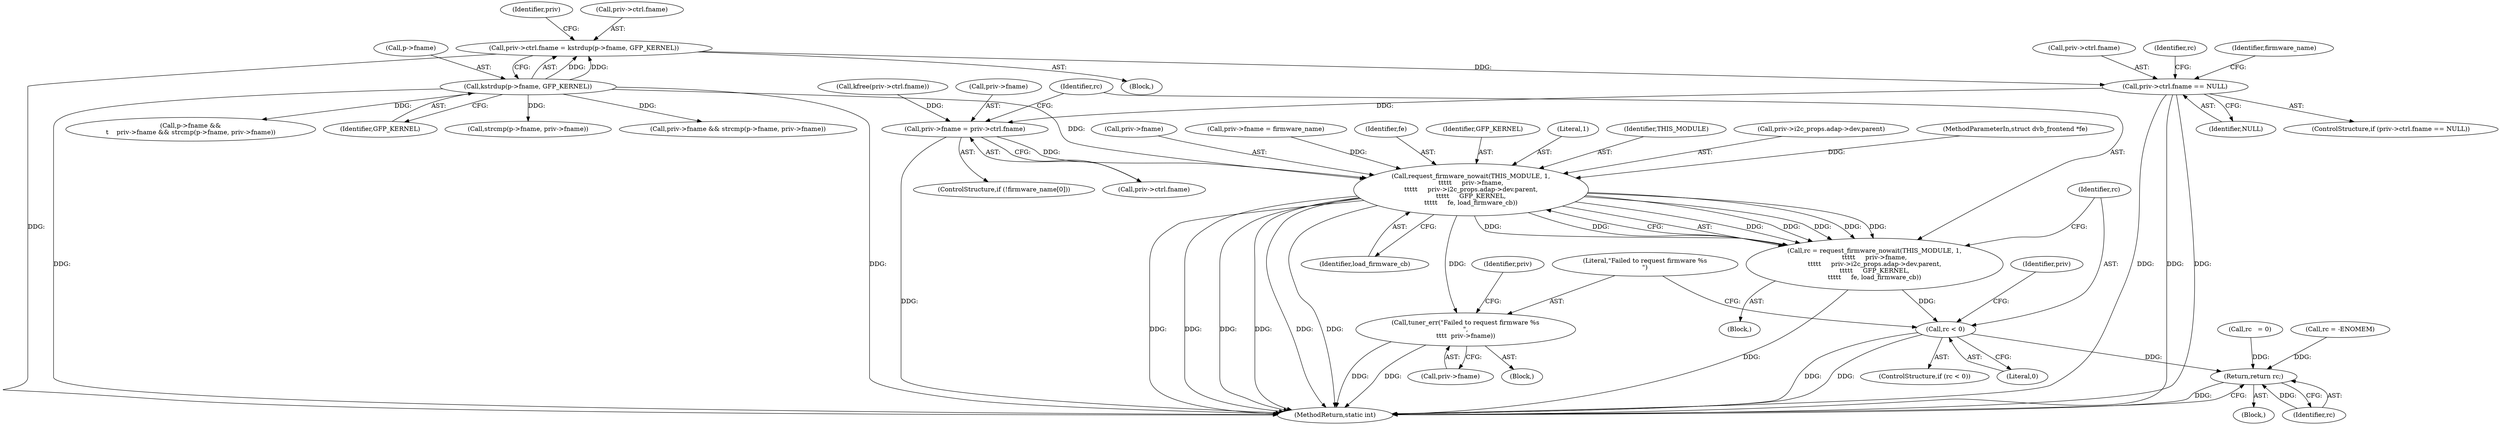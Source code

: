 digraph "0_linux_8dfbcc4351a0b6d2f2d77f367552f48ffefafe18@API" {
"1000149" [label="(Call,priv->ctrl.fname = kstrdup(p->fname, GFP_KERNEL))"];
"1000155" [label="(Call,kstrdup(p->fname, GFP_KERNEL))"];
"1000161" [label="(Call,priv->ctrl.fname == NULL)"];
"1000222" [label="(Call,priv->fname = priv->ctrl.fname)"];
"1000239" [label="(Call,request_firmware_nowait(THIS_MODULE, 1,\n\t\t\t\t\t     priv->fname,\n\t\t\t\t\t     priv->i2c_props.adap->dev.parent,\n\t\t\t\t\t     GFP_KERNEL,\n\t\t\t\t\t     fe, load_firmware_cb))"];
"1000237" [label="(Call,rc = request_firmware_nowait(THIS_MODULE, 1,\n\t\t\t\t\t     priv->fname,\n\t\t\t\t\t     priv->i2c_props.adap->dev.parent,\n\t\t\t\t\t     GFP_KERNEL,\n\t\t\t\t\t     fe, load_firmware_cb))"];
"1000258" [label="(Call,rc < 0)"];
"1000283" [label="(Return,return rc;)"];
"1000262" [label="(Call,tuner_err(\"Failed to request firmware %s\n\",\n\t\t\t\t  priv->fname))"];
"1000285" [label="(MethodReturn,static int)"];
"1000242" [label="(Call,priv->fname)"];
"1000284" [label="(Identifier,rc)"];
"1000164" [label="(Identifier,priv)"];
"1000105" [label="(Block,)"];
"1000178" [label="(Call,p->fname &&\n\t    priv->fname && strcmp(p->fname, priv->fname))"];
"1000237" [label="(Call,rc = request_firmware_nowait(THIS_MODULE, 1,\n\t\t\t\t\t     priv->fname,\n\t\t\t\t\t     priv->i2c_props.adap->dev.parent,\n\t\t\t\t\t     GFP_KERNEL,\n\t\t\t\t\t     fe, load_firmware_cb))"];
"1000264" [label="(Call,priv->fname)"];
"1000232" [label="(Call,priv->fname = firmware_name)"];
"1000222" [label="(Call,priv->fname = priv->ctrl.fname)"];
"1000223" [label="(Call,priv->fname)"];
"1000256" [label="(Identifier,load_firmware_cb)"];
"1000261" [label="(Block,)"];
"1000159" [label="(Identifier,GFP_KERNEL)"];
"1000149" [label="(Call,priv->ctrl.fname = kstrdup(p->fname, GFP_KERNEL))"];
"1000160" [label="(ControlStructure,if (priv->ctrl.fname == NULL))"];
"1000186" [label="(Call,strcmp(p->fname, priv->fname))"];
"1000155" [label="(Call,kstrdup(p->fname, GFP_KERNEL))"];
"1000255" [label="(Identifier,fe)"];
"1000169" [label="(Identifier,rc)"];
"1000283" [label="(Return,return rc;)"];
"1000258" [label="(Call,rc < 0)"];
"1000216" [label="(Block,)"];
"1000156" [label="(Call,p->fname)"];
"1000176" [label="(Identifier,firmware_name)"];
"1000275" [label="(Identifier,priv)"];
"1000150" [label="(Call,priv->ctrl.fname)"];
"1000162" [label="(Call,priv->ctrl.fname)"];
"1000260" [label="(Literal,0)"];
"1000226" [label="(Call,priv->ctrl.fname)"];
"1000117" [label="(Call,rc   = 0)"];
"1000148" [label="(Block,)"];
"1000167" [label="(Identifier,NULL)"];
"1000254" [label="(Identifier,GFP_KERNEL)"];
"1000241" [label="(Literal,1)"];
"1000269" [label="(Identifier,priv)"];
"1000238" [label="(Identifier,rc)"];
"1000240" [label="(Identifier,THIS_MODULE)"];
"1000245" [label="(Call,priv->i2c_props.adap->dev.parent)"];
"1000262" [label="(Call,tuner_err(\"Failed to request firmware %s\n\",\n\t\t\t\t  priv->fname))"];
"1000168" [label="(Call,rc = -ENOMEM)"];
"1000103" [label="(MethodParameterIn,struct dvb_frontend *fe)"];
"1000263" [label="(Literal,\"Failed to request firmware %s\n\")"];
"1000217" [label="(ControlStructure,if (!firmware_name[0]))"];
"1000259" [label="(Identifier,rc)"];
"1000257" [label="(ControlStructure,if (rc < 0))"];
"1000239" [label="(Call,request_firmware_nowait(THIS_MODULE, 1,\n\t\t\t\t\t     priv->fname,\n\t\t\t\t\t     priv->i2c_props.adap->dev.parent,\n\t\t\t\t\t     GFP_KERNEL,\n\t\t\t\t\t     fe, load_firmware_cb))"];
"1000128" [label="(Call,kfree(priv->ctrl.fname))"];
"1000161" [label="(Call,priv->ctrl.fname == NULL)"];
"1000182" [label="(Call,priv->fname && strcmp(p->fname, priv->fname))"];
"1000149" -> "1000148"  [label="AST: "];
"1000149" -> "1000155"  [label="CFG: "];
"1000150" -> "1000149"  [label="AST: "];
"1000155" -> "1000149"  [label="AST: "];
"1000164" -> "1000149"  [label="CFG: "];
"1000149" -> "1000285"  [label="DDG: "];
"1000155" -> "1000149"  [label="DDG: "];
"1000155" -> "1000149"  [label="DDG: "];
"1000149" -> "1000161"  [label="DDG: "];
"1000155" -> "1000159"  [label="CFG: "];
"1000156" -> "1000155"  [label="AST: "];
"1000159" -> "1000155"  [label="AST: "];
"1000155" -> "1000285"  [label="DDG: "];
"1000155" -> "1000285"  [label="DDG: "];
"1000155" -> "1000178"  [label="DDG: "];
"1000155" -> "1000182"  [label="DDG: "];
"1000155" -> "1000186"  [label="DDG: "];
"1000155" -> "1000239"  [label="DDG: "];
"1000161" -> "1000160"  [label="AST: "];
"1000161" -> "1000167"  [label="CFG: "];
"1000162" -> "1000161"  [label="AST: "];
"1000167" -> "1000161"  [label="AST: "];
"1000169" -> "1000161"  [label="CFG: "];
"1000176" -> "1000161"  [label="CFG: "];
"1000161" -> "1000285"  [label="DDG: "];
"1000161" -> "1000285"  [label="DDG: "];
"1000161" -> "1000285"  [label="DDG: "];
"1000161" -> "1000222"  [label="DDG: "];
"1000222" -> "1000217"  [label="AST: "];
"1000222" -> "1000226"  [label="CFG: "];
"1000223" -> "1000222"  [label="AST: "];
"1000226" -> "1000222"  [label="AST: "];
"1000238" -> "1000222"  [label="CFG: "];
"1000222" -> "1000285"  [label="DDG: "];
"1000128" -> "1000222"  [label="DDG: "];
"1000222" -> "1000239"  [label="DDG: "];
"1000239" -> "1000237"  [label="AST: "];
"1000239" -> "1000256"  [label="CFG: "];
"1000240" -> "1000239"  [label="AST: "];
"1000241" -> "1000239"  [label="AST: "];
"1000242" -> "1000239"  [label="AST: "];
"1000245" -> "1000239"  [label="AST: "];
"1000254" -> "1000239"  [label="AST: "];
"1000255" -> "1000239"  [label="AST: "];
"1000256" -> "1000239"  [label="AST: "];
"1000237" -> "1000239"  [label="CFG: "];
"1000239" -> "1000285"  [label="DDG: "];
"1000239" -> "1000285"  [label="DDG: "];
"1000239" -> "1000285"  [label="DDG: "];
"1000239" -> "1000285"  [label="DDG: "];
"1000239" -> "1000285"  [label="DDG: "];
"1000239" -> "1000285"  [label="DDG: "];
"1000239" -> "1000237"  [label="DDG: "];
"1000239" -> "1000237"  [label="DDG: "];
"1000239" -> "1000237"  [label="DDG: "];
"1000239" -> "1000237"  [label="DDG: "];
"1000239" -> "1000237"  [label="DDG: "];
"1000239" -> "1000237"  [label="DDG: "];
"1000239" -> "1000237"  [label="DDG: "];
"1000232" -> "1000239"  [label="DDG: "];
"1000103" -> "1000239"  [label="DDG: "];
"1000239" -> "1000262"  [label="DDG: "];
"1000237" -> "1000216"  [label="AST: "];
"1000238" -> "1000237"  [label="AST: "];
"1000259" -> "1000237"  [label="CFG: "];
"1000237" -> "1000285"  [label="DDG: "];
"1000237" -> "1000258"  [label="DDG: "];
"1000258" -> "1000257"  [label="AST: "];
"1000258" -> "1000260"  [label="CFG: "];
"1000259" -> "1000258"  [label="AST: "];
"1000260" -> "1000258"  [label="AST: "];
"1000263" -> "1000258"  [label="CFG: "];
"1000275" -> "1000258"  [label="CFG: "];
"1000258" -> "1000285"  [label="DDG: "];
"1000258" -> "1000285"  [label="DDG: "];
"1000258" -> "1000283"  [label="DDG: "];
"1000283" -> "1000105"  [label="AST: "];
"1000283" -> "1000284"  [label="CFG: "];
"1000284" -> "1000283"  [label="AST: "];
"1000285" -> "1000283"  [label="CFG: "];
"1000283" -> "1000285"  [label="DDG: "];
"1000284" -> "1000283"  [label="DDG: "];
"1000168" -> "1000283"  [label="DDG: "];
"1000117" -> "1000283"  [label="DDG: "];
"1000262" -> "1000261"  [label="AST: "];
"1000262" -> "1000264"  [label="CFG: "];
"1000263" -> "1000262"  [label="AST: "];
"1000264" -> "1000262"  [label="AST: "];
"1000269" -> "1000262"  [label="CFG: "];
"1000262" -> "1000285"  [label="DDG: "];
"1000262" -> "1000285"  [label="DDG: "];
}
